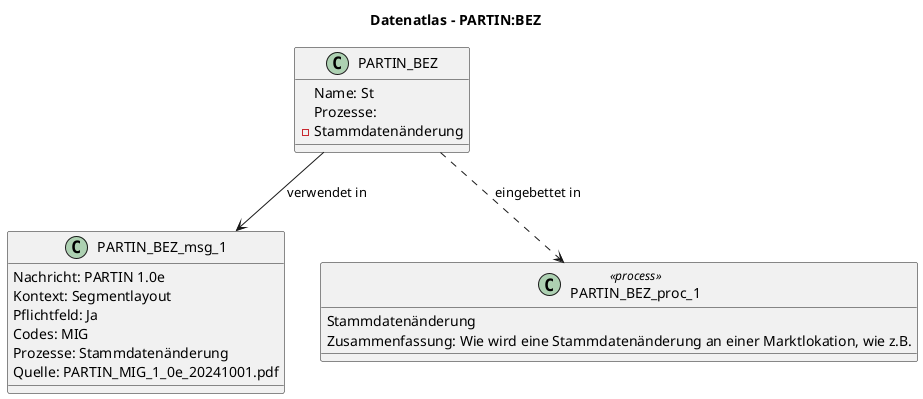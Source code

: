 @startuml
title Datenatlas – PARTIN:BEZ
class PARTIN_BEZ {
  Name: St
  Prozesse:
    - Stammdatenänderung
}
class PARTIN_BEZ_msg_1 {
  Nachricht: PARTIN 1.0e
  Kontext: Segmentlayout
  Pflichtfeld: Ja
  Codes: MIG
  Prozesse: Stammdatenänderung
  Quelle: PARTIN_MIG_1_0e_20241001.pdf
}
PARTIN_BEZ --> PARTIN_BEZ_msg_1 : verwendet in
class PARTIN_BEZ_proc_1 <<process>> {
  Stammdatenänderung
  Zusammenfassung: Wie wird eine Stammdatenänderung an einer Marktlokation, wie z.B.
}
PARTIN_BEZ ..> PARTIN_BEZ_proc_1 : eingebettet in
@enduml
